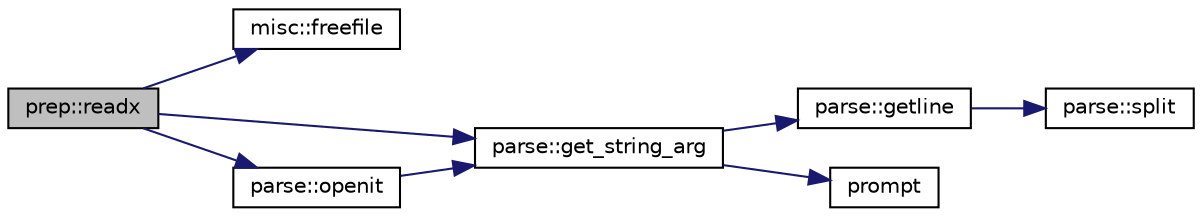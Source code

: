 digraph "prep::readx"
{
  edge [fontname="Helvetica",fontsize="10",labelfontname="Helvetica",labelfontsize="10"];
  node [fontname="Helvetica",fontsize="10",shape=record];
  rankdir="LR";
  Node1 [label="prep::readx",height=0.2,width=0.4,color="black", fillcolor="grey75", style="filled" fontcolor="black"];
  Node1 -> Node2 [color="midnightblue",fontsize="10",style="solid",fontname="Helvetica"];
  Node2 [label="misc::freefile",height=0.2,width=0.4,color="black", fillcolor="white", style="filled",URL="$classmisc.html#aaa874447823dfa2d2c7fcf6eb80ebd70"];
  Node1 -> Node3 [color="midnightblue",fontsize="10",style="solid",fontname="Helvetica"];
  Node3 [label="parse::get_string_arg",height=0.2,width=0.4,color="black", fillcolor="white", style="filled",URL="$classparse.html#a17fdf061a0ee443c4a80c24d8e3cd11f"];
  Node3 -> Node4 [color="midnightblue",fontsize="10",style="solid",fontname="Helvetica"];
  Node4 [label="parse::getline",height=0.2,width=0.4,color="black", fillcolor="white", style="filled",URL="$classparse.html#a362c49175b5f2d7f582dde6cb7b871af"];
  Node4 -> Node5 [color="midnightblue",fontsize="10",style="solid",fontname="Helvetica"];
  Node5 [label="parse::split",height=0.2,width=0.4,color="black", fillcolor="white", style="filled",URL="$classparse.html#a431f0c36309d6174287bde5e4d0e78e8"];
  Node3 -> Node6 [color="midnightblue",fontsize="10",style="solid",fontname="Helvetica"];
  Node6 [label="prompt",height=0.2,width=0.4,color="black", fillcolor="white", style="filled",URL="$qfep_8f90.html#a897ce0488192cf7f2a3ca4d41e5d73e3"];
  Node1 -> Node7 [color="midnightblue",fontsize="10",style="solid",fontname="Helvetica"];
  Node7 [label="parse::openit",height=0.2,width=0.4,color="black", fillcolor="white", style="filled",URL="$classparse.html#a0cc676b15a8ab0f5158f0f51a0f30ebf"];
  Node7 -> Node3 [color="midnightblue",fontsize="10",style="solid",fontname="Helvetica"];
}
